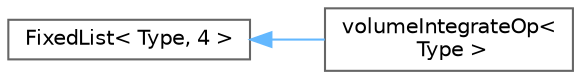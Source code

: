 digraph "Graphical Class Hierarchy"
{
 // LATEX_PDF_SIZE
  bgcolor="transparent";
  edge [fontname=Helvetica,fontsize=10,labelfontname=Helvetica,labelfontsize=10];
  node [fontname=Helvetica,fontsize=10,shape=box,height=0.2,width=0.4];
  rankdir="LR";
  Node0 [id="Node000000",label="FixedList\< Type, 4 \>",height=0.2,width=0.4,color="grey40", fillcolor="white", style="filled",URL="$classFoam_1_1FixedList.html",tooltip=" "];
  Node0 -> Node1 [id="edge4709_Node000000_Node000001",dir="back",color="steelblue1",style="solid",tooltip=" "];
  Node1 [id="Node000001",label="volumeIntegrateOp\<\l Type \>",height=0.2,width=0.4,color="grey40", fillcolor="white", style="filled",URL="$classFoam_1_1cut_1_1volumeIntegrateOp.html",tooltip=" "];
}
